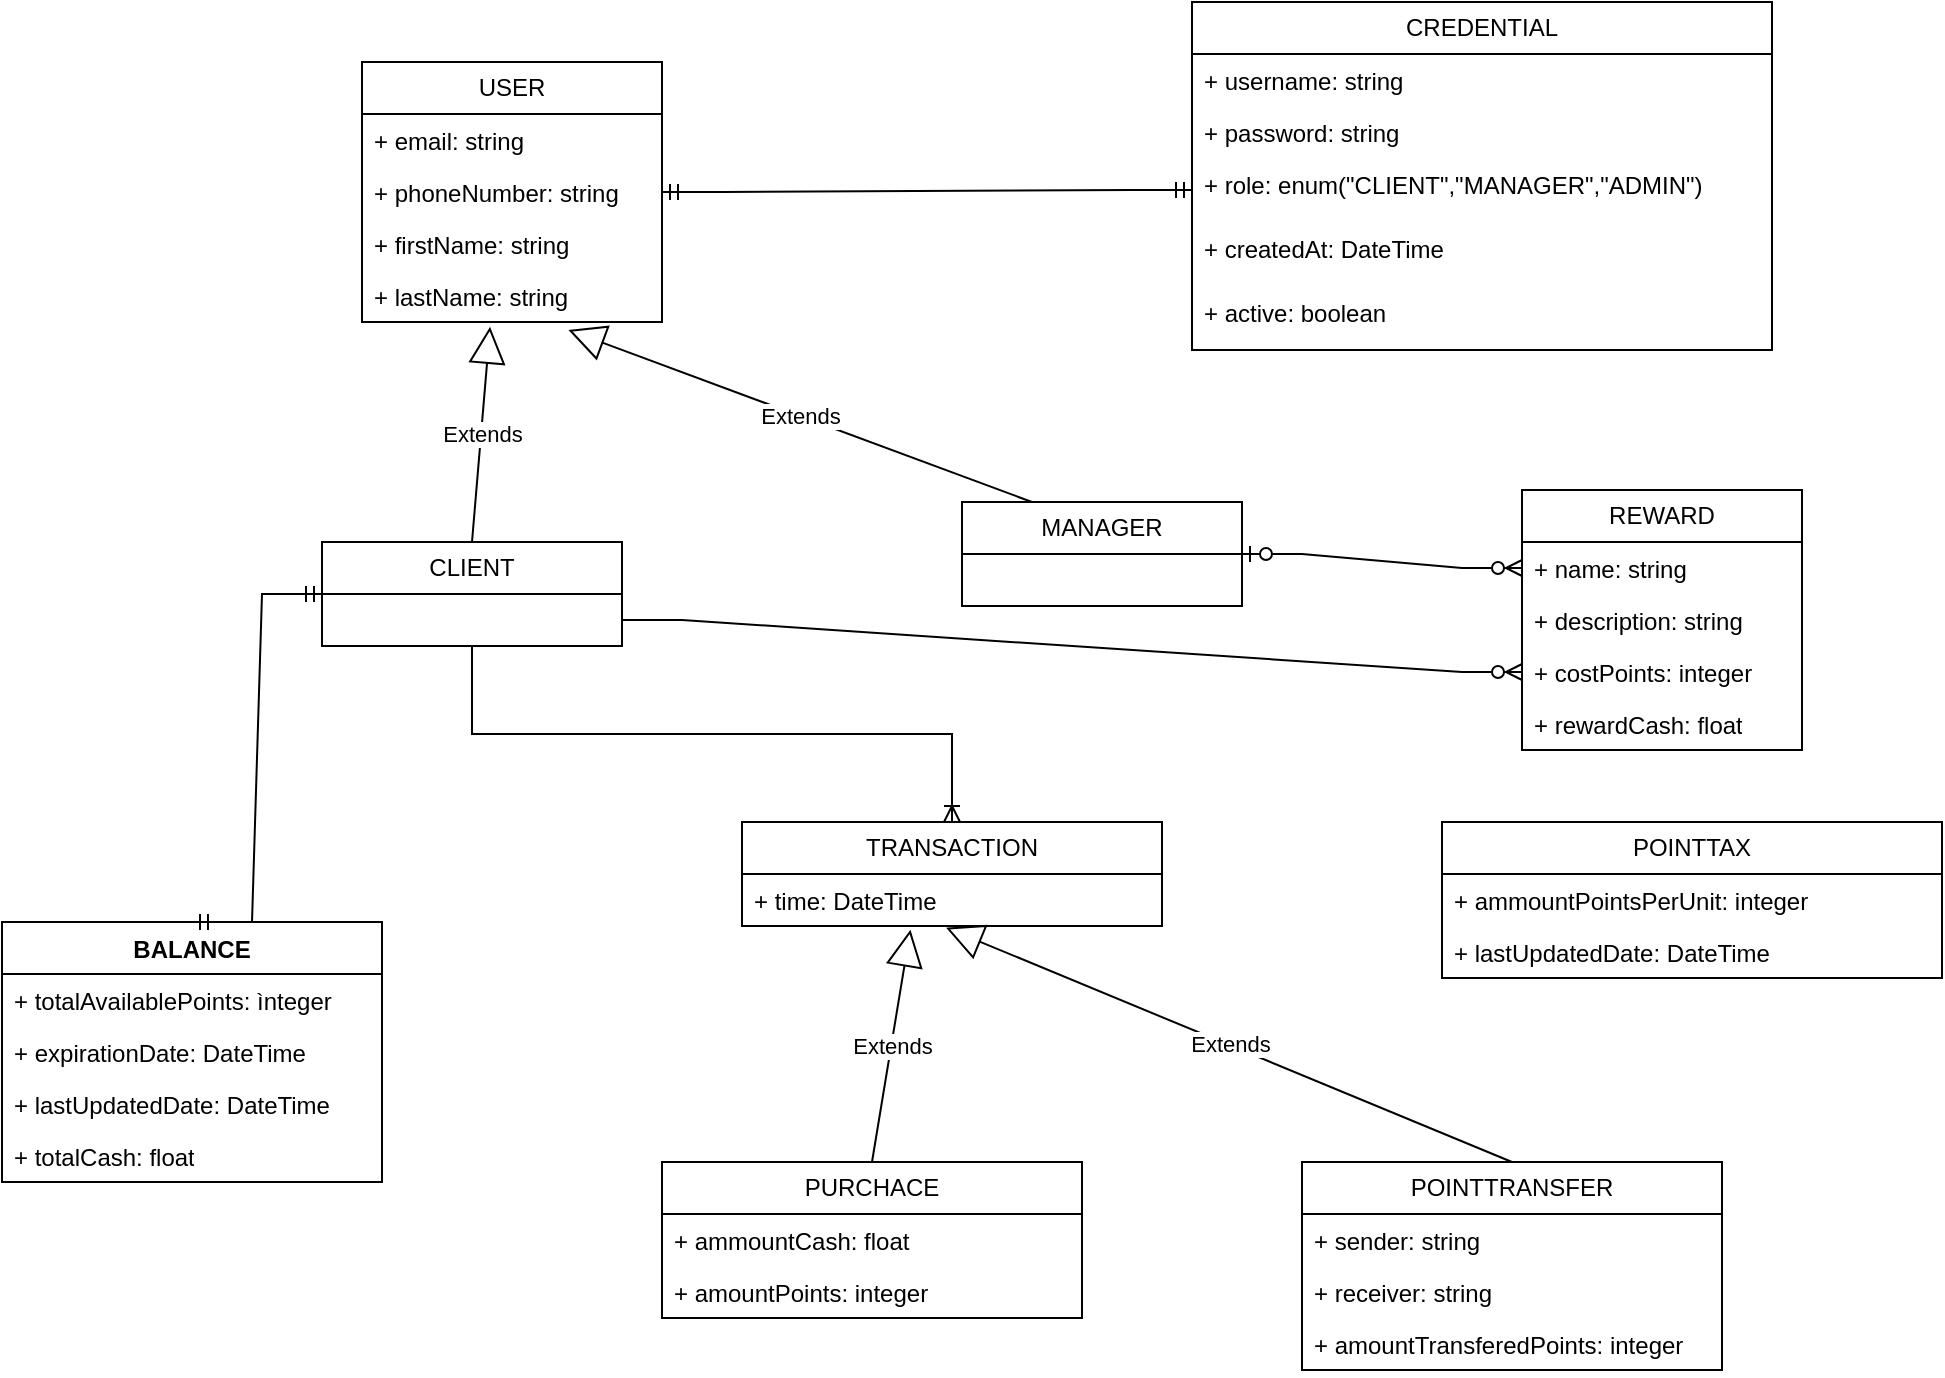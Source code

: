 <mxfile version="25.0.3">
  <diagram name="Page-1" id="98nH9LUv6HfLALABwlFm">
    <mxGraphModel dx="1282" dy="1633" grid="1" gridSize="10" guides="1" tooltips="1" connect="1" arrows="1" fold="1" page="1" pageScale="1" pageWidth="850" pageHeight="1100" math="0" shadow="0">
      <root>
        <mxCell id="0" />
        <mxCell id="1" parent="0" />
        <mxCell id="iWIgBcr3lG-tb8M9VNUm-1" value="CLIENT" style="swimlane;fontStyle=0;childLayout=stackLayout;horizontal=1;startSize=26;fillColor=none;horizontalStack=0;resizeParent=1;resizeParentMax=0;resizeLast=0;collapsible=1;marginBottom=0;whiteSpace=wrap;html=1;" parent="1" vertex="1">
          <mxGeometry x="210" y="200" width="150" height="52" as="geometry" />
        </mxCell>
        <mxCell id="iWIgBcr3lG-tb8M9VNUm-7" value="CREDENTIAL" style="swimlane;fontStyle=0;childLayout=stackLayout;horizontal=1;startSize=26;fillColor=none;horizontalStack=0;resizeParent=1;resizeParentMax=0;resizeLast=0;collapsible=1;marginBottom=0;whiteSpace=wrap;html=1;" parent="1" vertex="1">
          <mxGeometry x="645" y="-70" width="290" height="174" as="geometry" />
        </mxCell>
        <mxCell id="iWIgBcr3lG-tb8M9VNUm-12" value="+ username: string" style="text;strokeColor=none;fillColor=none;align=left;verticalAlign=top;spacingLeft=4;spacingRight=4;overflow=hidden;rotatable=0;points=[[0,0.5],[1,0.5]];portConstraint=eastwest;whiteSpace=wrap;html=1;" parent="iWIgBcr3lG-tb8M9VNUm-7" vertex="1">
          <mxGeometry y="26" width="290" height="26" as="geometry" />
        </mxCell>
        <mxCell id="iWIgBcr3lG-tb8M9VNUm-6" value="+ password: string" style="text;strokeColor=none;fillColor=none;align=left;verticalAlign=top;spacingLeft=4;spacingRight=4;overflow=hidden;rotatable=0;points=[[0,0.5],[1,0.5]];portConstraint=eastwest;whiteSpace=wrap;html=1;" parent="iWIgBcr3lG-tb8M9VNUm-7" vertex="1">
          <mxGeometry y="52" width="290" height="26" as="geometry" />
        </mxCell>
        <mxCell id="iWIgBcr3lG-tb8M9VNUm-4" value="+ role: enum(&quot;CLIENT&quot;,&quot;MANAGER&quot;,&quot;ADMIN&quot;)&amp;nbsp;" style="text;strokeColor=none;fillColor=none;align=left;verticalAlign=top;spacingLeft=4;spacingRight=4;overflow=hidden;rotatable=0;points=[[0,0.5],[1,0.5]];portConstraint=eastwest;whiteSpace=wrap;html=1;" parent="iWIgBcr3lG-tb8M9VNUm-7" vertex="1">
          <mxGeometry y="78" width="290" height="32" as="geometry" />
        </mxCell>
        <mxCell id="iWIgBcr3lG-tb8M9VNUm-27" value="+ createdAt: DateTime" style="text;strokeColor=none;fillColor=none;align=left;verticalAlign=top;spacingLeft=4;spacingRight=4;overflow=hidden;rotatable=0;points=[[0,0.5],[1,0.5]];portConstraint=eastwest;whiteSpace=wrap;html=1;" parent="iWIgBcr3lG-tb8M9VNUm-7" vertex="1">
          <mxGeometry y="110" width="290" height="32" as="geometry" />
        </mxCell>
        <mxCell id="iWIgBcr3lG-tb8M9VNUm-33" value="+ active: boolean" style="text;strokeColor=none;fillColor=none;align=left;verticalAlign=top;spacingLeft=4;spacingRight=4;overflow=hidden;rotatable=0;points=[[0,0.5],[1,0.5]];portConstraint=eastwest;whiteSpace=wrap;html=1;" parent="iWIgBcr3lG-tb8M9VNUm-7" vertex="1">
          <mxGeometry y="142" width="290" height="32" as="geometry" />
        </mxCell>
        <mxCell id="iWIgBcr3lG-tb8M9VNUm-15" value="BALANCE" style="swimlane;fontStyle=1;align=center;verticalAlign=top;childLayout=stackLayout;horizontal=1;startSize=26;horizontalStack=0;resizeParent=1;resizeParentMax=0;resizeLast=0;collapsible=1;marginBottom=0;whiteSpace=wrap;html=1;" parent="1" vertex="1">
          <mxGeometry x="50" y="390" width="190" height="130" as="geometry" />
        </mxCell>
        <mxCell id="iWIgBcr3lG-tb8M9VNUm-16" value="+ totalAvailablePoints: ìnteger" style="text;strokeColor=none;fillColor=none;align=left;verticalAlign=top;spacingLeft=4;spacingRight=4;overflow=hidden;rotatable=0;points=[[0,0.5],[1,0.5]];portConstraint=eastwest;whiteSpace=wrap;html=1;" parent="iWIgBcr3lG-tb8M9VNUm-15" vertex="1">
          <mxGeometry y="26" width="190" height="26" as="geometry" />
        </mxCell>
        <mxCell id="iWIgBcr3lG-tb8M9VNUm-19" value="+ expirationDate: DateTime" style="text;strokeColor=none;fillColor=none;align=left;verticalAlign=top;spacingLeft=4;spacingRight=4;overflow=hidden;rotatable=0;points=[[0,0.5],[1,0.5]];portConstraint=eastwest;whiteSpace=wrap;html=1;" parent="iWIgBcr3lG-tb8M9VNUm-15" vertex="1">
          <mxGeometry y="52" width="190" height="26" as="geometry" />
        </mxCell>
        <mxCell id="iWIgBcr3lG-tb8M9VNUm-20" value="+ lastUpdatedDate: DateTime" style="text;strokeColor=none;fillColor=none;align=left;verticalAlign=top;spacingLeft=4;spacingRight=4;overflow=hidden;rotatable=0;points=[[0,0.5],[1,0.5]];portConstraint=eastwest;whiteSpace=wrap;html=1;" parent="iWIgBcr3lG-tb8M9VNUm-15" vertex="1">
          <mxGeometry y="78" width="190" height="26" as="geometry" />
        </mxCell>
        <mxCell id="iWIgBcr3lG-tb8M9VNUm-56" value="+ totalCash: float" style="text;strokeColor=none;fillColor=none;align=left;verticalAlign=top;spacingLeft=4;spacingRight=4;overflow=hidden;rotatable=0;points=[[0,0.5],[1,0.5]];portConstraint=eastwest;whiteSpace=wrap;html=1;" parent="iWIgBcr3lG-tb8M9VNUm-15" vertex="1">
          <mxGeometry y="104" width="190" height="26" as="geometry" />
        </mxCell>
        <mxCell id="iWIgBcr3lG-tb8M9VNUm-21" value="REWARD" style="swimlane;fontStyle=0;childLayout=stackLayout;horizontal=1;startSize=26;fillColor=none;horizontalStack=0;resizeParent=1;resizeParentMax=0;resizeLast=0;collapsible=1;marginBottom=0;whiteSpace=wrap;html=1;" parent="1" vertex="1">
          <mxGeometry x="810" y="174" width="140" height="130" as="geometry" />
        </mxCell>
        <mxCell id="iWIgBcr3lG-tb8M9VNUm-22" value="+ name: string" style="text;strokeColor=none;fillColor=none;align=left;verticalAlign=top;spacingLeft=4;spacingRight=4;overflow=hidden;rotatable=0;points=[[0,0.5],[1,0.5]];portConstraint=eastwest;whiteSpace=wrap;html=1;" parent="iWIgBcr3lG-tb8M9VNUm-21" vertex="1">
          <mxGeometry y="26" width="140" height="26" as="geometry" />
        </mxCell>
        <mxCell id="iWIgBcr3lG-tb8M9VNUm-23" value="+ description: string" style="text;strokeColor=none;fillColor=none;align=left;verticalAlign=top;spacingLeft=4;spacingRight=4;overflow=hidden;rotatable=0;points=[[0,0.5],[1,0.5]];portConstraint=eastwest;whiteSpace=wrap;html=1;" parent="iWIgBcr3lG-tb8M9VNUm-21" vertex="1">
          <mxGeometry y="52" width="140" height="26" as="geometry" />
        </mxCell>
        <mxCell id="iWIgBcr3lG-tb8M9VNUm-24" value="+ costPoints: integer" style="text;strokeColor=none;fillColor=none;align=left;verticalAlign=top;spacingLeft=4;spacingRight=4;overflow=hidden;rotatable=0;points=[[0,0.5],[1,0.5]];portConstraint=eastwest;whiteSpace=wrap;html=1;" parent="iWIgBcr3lG-tb8M9VNUm-21" vertex="1">
          <mxGeometry y="78" width="140" height="26" as="geometry" />
        </mxCell>
        <mxCell id="iWIgBcr3lG-tb8M9VNUm-55" value="+ rewardCash: float" style="text;strokeColor=none;fillColor=none;align=left;verticalAlign=top;spacingLeft=4;spacingRight=4;overflow=hidden;rotatable=0;points=[[0,0.5],[1,0.5]];portConstraint=eastwest;whiteSpace=wrap;html=1;" parent="iWIgBcr3lG-tb8M9VNUm-21" vertex="1">
          <mxGeometry y="104" width="140" height="26" as="geometry" />
        </mxCell>
        <mxCell id="iWIgBcr3lG-tb8M9VNUm-29" value="TRANSACTION" style="swimlane;fontStyle=0;childLayout=stackLayout;horizontal=1;startSize=26;fillColor=none;horizontalStack=0;resizeParent=1;resizeParentMax=0;resizeLast=0;collapsible=1;marginBottom=0;whiteSpace=wrap;html=1;" parent="1" vertex="1">
          <mxGeometry x="420" y="340" width="210" height="52" as="geometry" />
        </mxCell>
        <mxCell id="iWIgBcr3lG-tb8M9VNUm-32" value="+ time: DateTime" style="text;strokeColor=none;fillColor=none;align=left;verticalAlign=top;spacingLeft=4;spacingRight=4;overflow=hidden;rotatable=0;points=[[0,0.5],[1,0.5]];portConstraint=eastwest;whiteSpace=wrap;html=1;" parent="iWIgBcr3lG-tb8M9VNUm-29" vertex="1">
          <mxGeometry y="26" width="210" height="26" as="geometry" />
        </mxCell>
        <mxCell id="iWIgBcr3lG-tb8M9VNUm-37" value="" style="edgeStyle=entityRelationEdgeStyle;fontSize=12;html=1;endArrow=ERmandOne;startArrow=ERmandOne;rounded=0;exitX=0.5;exitY=0;exitDx=0;exitDy=0;entryX=0;entryY=0.5;entryDx=0;entryDy=0;" parent="1" source="iWIgBcr3lG-tb8M9VNUm-15" target="iWIgBcr3lG-tb8M9VNUm-1" edge="1">
          <mxGeometry width="100" height="100" relative="1" as="geometry">
            <mxPoint x="370" y="350" as="sourcePoint" />
            <mxPoint x="200" y="245" as="targetPoint" />
          </mxGeometry>
        </mxCell>
        <mxCell id="iWIgBcr3lG-tb8M9VNUm-38" value="" style="edgeStyle=entityRelationEdgeStyle;fontSize=12;html=1;endArrow=ERmandOne;startArrow=ERmandOne;rounded=0;exitX=1;exitY=0.5;exitDx=0;exitDy=0;entryX=0;entryY=0.5;entryDx=0;entryDy=0;" parent="1" source="iWIgBcr3lG-tb8M9VNUm-44" target="iWIgBcr3lG-tb8M9VNUm-4" edge="1">
          <mxGeometry width="100" height="100" relative="1" as="geometry">
            <mxPoint x="380" y="21" as="sourcePoint" />
            <mxPoint x="705" as="targetPoint" />
          </mxGeometry>
        </mxCell>
        <mxCell id="iWIgBcr3lG-tb8M9VNUm-40" value="" style="edgeStyle=orthogonalEdgeStyle;fontSize=12;html=1;endArrow=ERoneToMany;rounded=0;exitX=0.5;exitY=1;exitDx=0;exitDy=0;entryX=0.5;entryY=0;entryDx=0;entryDy=0;" parent="1" source="iWIgBcr3lG-tb8M9VNUm-1" target="iWIgBcr3lG-tb8M9VNUm-29" edge="1">
          <mxGeometry width="100" height="100" relative="1" as="geometry">
            <mxPoint x="350" y="271" as="sourcePoint" />
            <mxPoint x="470" y="250" as="targetPoint" />
          </mxGeometry>
        </mxCell>
        <mxCell id="iWIgBcr3lG-tb8M9VNUm-42" value="USER" style="swimlane;fontStyle=0;childLayout=stackLayout;horizontal=1;startSize=26;fillColor=none;horizontalStack=0;resizeParent=1;resizeParentMax=0;resizeLast=0;collapsible=1;marginBottom=0;whiteSpace=wrap;html=1;" parent="1" vertex="1">
          <mxGeometry x="230" y="-40" width="150" height="130" as="geometry" />
        </mxCell>
        <mxCell id="iWIgBcr3lG-tb8M9VNUm-43" value="+ email: string" style="text;strokeColor=none;fillColor=none;align=left;verticalAlign=top;spacingLeft=4;spacingRight=4;overflow=hidden;rotatable=0;points=[[0,0.5],[1,0.5]];portConstraint=eastwest;whiteSpace=wrap;html=1;" parent="iWIgBcr3lG-tb8M9VNUm-42" vertex="1">
          <mxGeometry y="26" width="150" height="26" as="geometry" />
        </mxCell>
        <mxCell id="iWIgBcr3lG-tb8M9VNUm-44" value="+ phoneNumber: string" style="text;strokeColor=none;fillColor=none;align=left;verticalAlign=top;spacingLeft=4;spacingRight=4;overflow=hidden;rotatable=0;points=[[0,0.5],[1,0.5]];portConstraint=eastwest;whiteSpace=wrap;html=1;" parent="iWIgBcr3lG-tb8M9VNUm-42" vertex="1">
          <mxGeometry y="52" width="150" height="26" as="geometry" />
        </mxCell>
        <mxCell id="iWIgBcr3lG-tb8M9VNUm-45" value="+ firstName: string" style="text;strokeColor=none;fillColor=none;align=left;verticalAlign=top;spacingLeft=4;spacingRight=4;overflow=hidden;rotatable=0;points=[[0,0.5],[1,0.5]];portConstraint=eastwest;whiteSpace=wrap;html=1;" parent="iWIgBcr3lG-tb8M9VNUm-42" vertex="1">
          <mxGeometry y="78" width="150" height="26" as="geometry" />
        </mxCell>
        <mxCell id="iWIgBcr3lG-tb8M9VNUm-46" value="+ lastName: string" style="text;strokeColor=none;fillColor=none;align=left;verticalAlign=top;spacingLeft=4;spacingRight=4;overflow=hidden;rotatable=0;points=[[0,0.5],[1,0.5]];portConstraint=eastwest;whiteSpace=wrap;html=1;" parent="iWIgBcr3lG-tb8M9VNUm-42" vertex="1">
          <mxGeometry y="104" width="150" height="26" as="geometry" />
        </mxCell>
        <mxCell id="iWIgBcr3lG-tb8M9VNUm-47" value="MANAGER" style="swimlane;fontStyle=0;childLayout=stackLayout;horizontal=1;startSize=26;fillColor=none;horizontalStack=0;resizeParent=1;resizeParentMax=0;resizeLast=0;collapsible=1;marginBottom=0;whiteSpace=wrap;html=1;" parent="1" vertex="1">
          <mxGeometry x="530" y="180" width="140" height="52" as="geometry" />
        </mxCell>
        <mxCell id="iWIgBcr3lG-tb8M9VNUm-51" value="Extends" style="endArrow=block;endSize=16;endFill=0;html=1;rounded=0;exitX=0.5;exitY=0;exitDx=0;exitDy=0;entryX=0.427;entryY=1.092;entryDx=0;entryDy=0;entryPerimeter=0;" parent="1" source="iWIgBcr3lG-tb8M9VNUm-1" target="iWIgBcr3lG-tb8M9VNUm-46" edge="1">
          <mxGeometry width="160" relative="1" as="geometry">
            <mxPoint x="340" y="120" as="sourcePoint" />
            <mxPoint x="500" y="120" as="targetPoint" />
          </mxGeometry>
        </mxCell>
        <mxCell id="iWIgBcr3lG-tb8M9VNUm-52" value="Extends" style="endArrow=block;endSize=16;endFill=0;html=1;rounded=0;exitX=0.25;exitY=0;exitDx=0;exitDy=0;entryX=0.688;entryY=1.154;entryDx=0;entryDy=0;entryPerimeter=0;" parent="1" source="iWIgBcr3lG-tb8M9VNUm-47" target="iWIgBcr3lG-tb8M9VNUm-46" edge="1">
          <mxGeometry width="160" relative="1" as="geometry">
            <mxPoint x="340" y="120" as="sourcePoint" />
            <mxPoint x="500" y="120" as="targetPoint" />
          </mxGeometry>
        </mxCell>
        <mxCell id="iWIgBcr3lG-tb8M9VNUm-54" value="" style="edgeStyle=entityRelationEdgeStyle;fontSize=12;html=1;endArrow=ERzeroToMany;startArrow=ERzeroToOne;rounded=0;exitX=1;exitY=0.5;exitDx=0;exitDy=0;entryX=0;entryY=0.5;entryDx=0;entryDy=0;" parent="1" source="iWIgBcr3lG-tb8M9VNUm-47" target="iWIgBcr3lG-tb8M9VNUm-22" edge="1">
          <mxGeometry width="100" height="100" relative="1" as="geometry">
            <mxPoint x="370" y="240" as="sourcePoint" />
            <mxPoint x="470" y="140" as="targetPoint" />
          </mxGeometry>
        </mxCell>
        <mxCell id="iWIgBcr3lG-tb8M9VNUm-57" value="" style="edgeStyle=entityRelationEdgeStyle;fontSize=12;html=1;endArrow=ERzeroToMany;endFill=1;rounded=0;exitX=1;exitY=0.75;exitDx=0;exitDy=0;entryX=0;entryY=0.5;entryDx=0;entryDy=0;" parent="1" source="iWIgBcr3lG-tb8M9VNUm-1" target="iWIgBcr3lG-tb8M9VNUm-24" edge="1">
          <mxGeometry width="100" height="100" relative="1" as="geometry">
            <mxPoint x="290" y="280" as="sourcePoint" />
            <mxPoint x="390" y="180" as="targetPoint" />
          </mxGeometry>
        </mxCell>
        <mxCell id="iWIgBcr3lG-tb8M9VNUm-58" value="POINTTRANSFER" style="swimlane;fontStyle=0;childLayout=stackLayout;horizontal=1;startSize=26;fillColor=none;horizontalStack=0;resizeParent=1;resizeParentMax=0;resizeLast=0;collapsible=1;marginBottom=0;whiteSpace=wrap;html=1;" parent="1" vertex="1">
          <mxGeometry x="700" y="510" width="210" height="104" as="geometry" />
        </mxCell>
        <mxCell id="iWIgBcr3lG-tb8M9VNUm-59" value="+ sender: string" style="text;strokeColor=none;fillColor=none;align=left;verticalAlign=top;spacingLeft=4;spacingRight=4;overflow=hidden;rotatable=0;points=[[0,0.5],[1,0.5]];portConstraint=eastwest;whiteSpace=wrap;html=1;" parent="iWIgBcr3lG-tb8M9VNUm-58" vertex="1">
          <mxGeometry y="26" width="210" height="26" as="geometry" />
        </mxCell>
        <mxCell id="iWIgBcr3lG-tb8M9VNUm-60" value="+ receiver: string" style="text;strokeColor=none;fillColor=none;align=left;verticalAlign=top;spacingLeft=4;spacingRight=4;overflow=hidden;rotatable=0;points=[[0,0.5],[1,0.5]];portConstraint=eastwest;whiteSpace=wrap;html=1;" parent="iWIgBcr3lG-tb8M9VNUm-58" vertex="1">
          <mxGeometry y="52" width="210" height="26" as="geometry" />
        </mxCell>
        <mxCell id="iWIgBcr3lG-tb8M9VNUm-62" value="+ amountTransferedPoints: integer" style="text;strokeColor=none;fillColor=none;align=left;verticalAlign=top;spacingLeft=4;spacingRight=4;overflow=hidden;rotatable=0;points=[[0,0.5],[1,0.5]];portConstraint=eastwest;whiteSpace=wrap;html=1;" parent="iWIgBcr3lG-tb8M9VNUm-58" vertex="1">
          <mxGeometry y="78" width="210" height="26" as="geometry" />
        </mxCell>
        <mxCell id="iWIgBcr3lG-tb8M9VNUm-63" value="PURCHACE" style="swimlane;fontStyle=0;childLayout=stackLayout;horizontal=1;startSize=26;fillColor=none;horizontalStack=0;resizeParent=1;resizeParentMax=0;resizeLast=0;collapsible=1;marginBottom=0;whiteSpace=wrap;html=1;" parent="1" vertex="1">
          <mxGeometry x="380" y="510" width="210" height="78" as="geometry" />
        </mxCell>
        <mxCell id="iWIgBcr3lG-tb8M9VNUm-65" value="+ ammountCash: float" style="text;strokeColor=none;fillColor=none;align=left;verticalAlign=top;spacingLeft=4;spacingRight=4;overflow=hidden;rotatable=0;points=[[0,0.5],[1,0.5]];portConstraint=eastwest;whiteSpace=wrap;html=1;" parent="iWIgBcr3lG-tb8M9VNUm-63" vertex="1">
          <mxGeometry y="26" width="210" height="26" as="geometry" />
        </mxCell>
        <mxCell id="iWIgBcr3lG-tb8M9VNUm-66" value="+ amountPoints: integer" style="text;strokeColor=none;fillColor=none;align=left;verticalAlign=top;spacingLeft=4;spacingRight=4;overflow=hidden;rotatable=0;points=[[0,0.5],[1,0.5]];portConstraint=eastwest;whiteSpace=wrap;html=1;" parent="iWIgBcr3lG-tb8M9VNUm-63" vertex="1">
          <mxGeometry y="52" width="210" height="26" as="geometry" />
        </mxCell>
        <mxCell id="iWIgBcr3lG-tb8M9VNUm-67" value="Extends" style="endArrow=block;endSize=16;endFill=0;html=1;rounded=0;exitX=0.5;exitY=0;exitDx=0;exitDy=0;entryX=0.486;entryY=1.034;entryDx=0;entryDy=0;entryPerimeter=0;" parent="1" source="iWIgBcr3lG-tb8M9VNUm-58" target="iWIgBcr3lG-tb8M9VNUm-32" edge="1">
          <mxGeometry width="160" relative="1" as="geometry">
            <mxPoint x="260" y="340" as="sourcePoint" />
            <mxPoint x="420" y="340" as="targetPoint" />
          </mxGeometry>
        </mxCell>
        <mxCell id="iWIgBcr3lG-tb8M9VNUm-68" value="Extends" style="endArrow=block;endSize=16;endFill=0;html=1;rounded=0;exitX=0.5;exitY=0;exitDx=0;exitDy=0;entryX=0.401;entryY=1.07;entryDx=0;entryDy=0;entryPerimeter=0;" parent="1" source="iWIgBcr3lG-tb8M9VNUm-63" target="iWIgBcr3lG-tb8M9VNUm-32" edge="1">
          <mxGeometry width="160" relative="1" as="geometry">
            <mxPoint x="260" y="340" as="sourcePoint" />
            <mxPoint x="420" y="340" as="targetPoint" />
          </mxGeometry>
        </mxCell>
        <mxCell id="iWIgBcr3lG-tb8M9VNUm-73" value="POINTTAX" style="swimlane;fontStyle=0;childLayout=stackLayout;horizontal=1;startSize=26;fillColor=none;horizontalStack=0;resizeParent=1;resizeParentMax=0;resizeLast=0;collapsible=1;marginBottom=0;whiteSpace=wrap;html=1;" parent="1" vertex="1">
          <mxGeometry x="770" y="340" width="250" height="78" as="geometry" />
        </mxCell>
        <mxCell id="iWIgBcr3lG-tb8M9VNUm-76" value="+ ammountPointsPerUnit: integer" style="text;strokeColor=none;fillColor=none;align=left;verticalAlign=top;spacingLeft=4;spacingRight=4;overflow=hidden;rotatable=0;points=[[0,0.5],[1,0.5]];portConstraint=eastwest;whiteSpace=wrap;html=1;" parent="iWIgBcr3lG-tb8M9VNUm-73" vertex="1">
          <mxGeometry y="26" width="250" height="26" as="geometry" />
        </mxCell>
        <mxCell id="iWIgBcr3lG-tb8M9VNUm-78" value="+ lastUpdatedDate: DateTime" style="text;strokeColor=none;fillColor=none;align=left;verticalAlign=top;spacingLeft=4;spacingRight=4;overflow=hidden;rotatable=0;points=[[0,0.5],[1,0.5]];portConstraint=eastwest;whiteSpace=wrap;html=1;" parent="iWIgBcr3lG-tb8M9VNUm-73" vertex="1">
          <mxGeometry y="52" width="250" height="26" as="geometry" />
        </mxCell>
      </root>
    </mxGraphModel>
  </diagram>
</mxfile>
